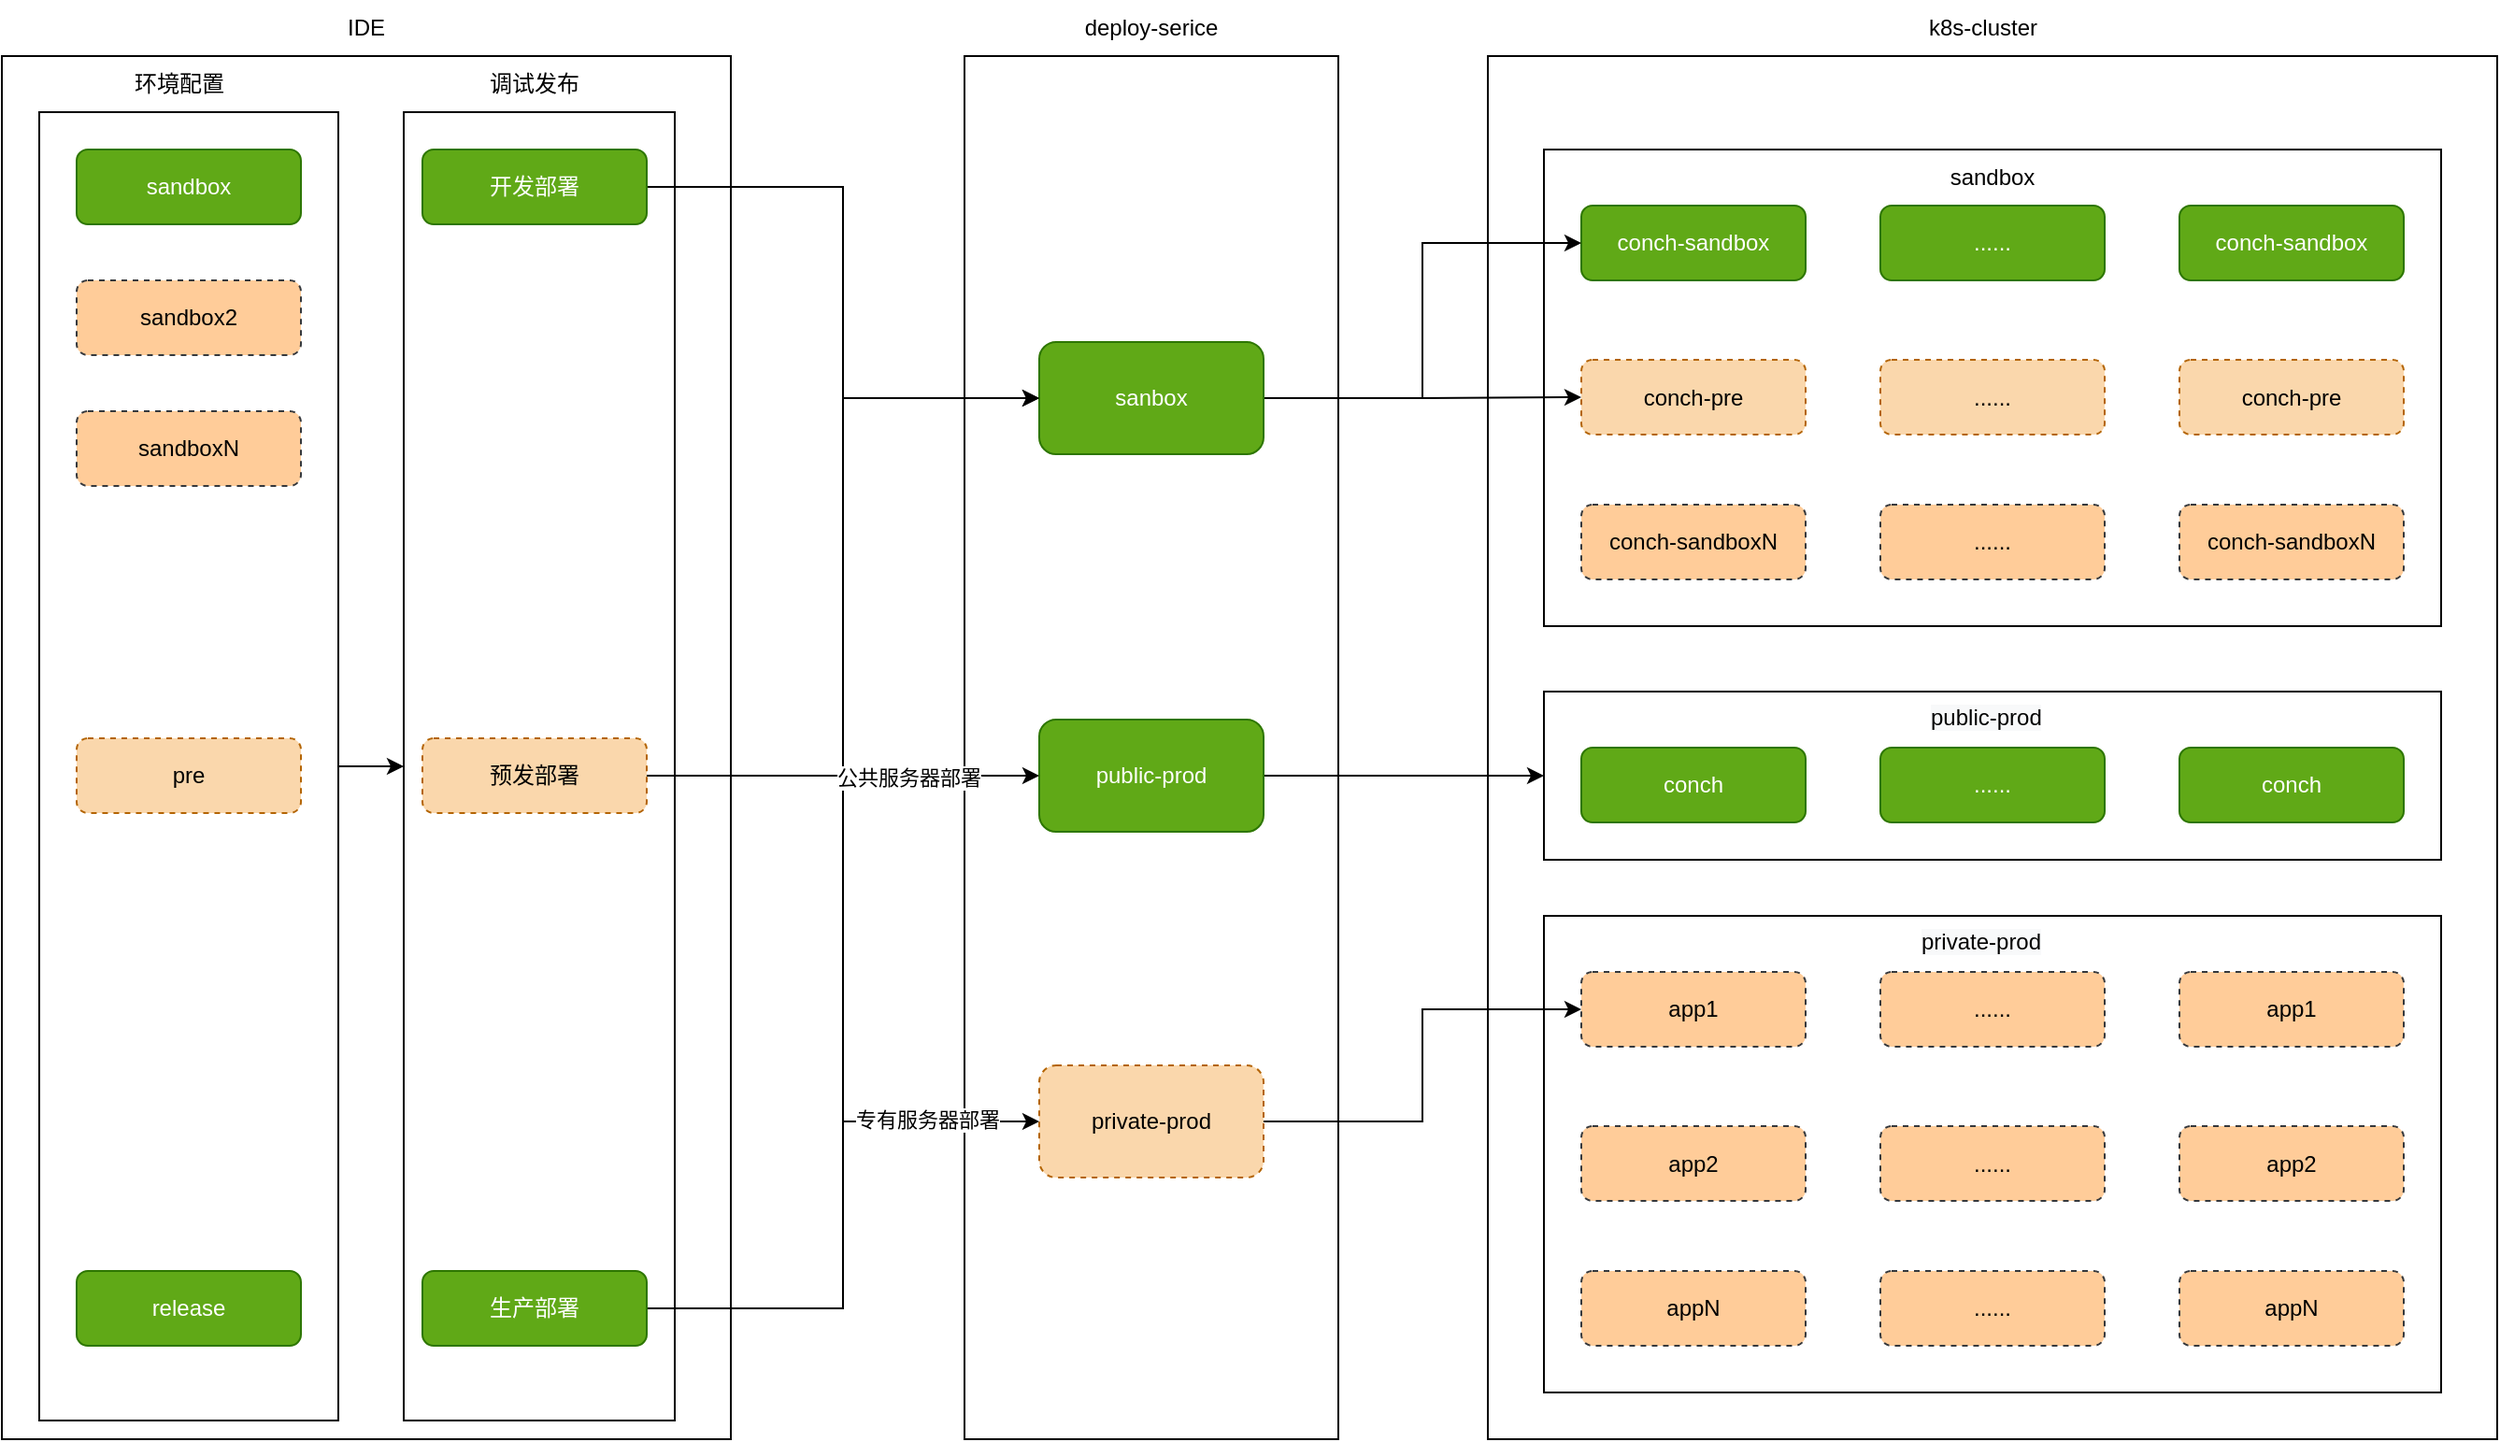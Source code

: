 <mxfile version="17.4.4" type="github">
  <diagram id="JbQxJkkLLPl125m9ytiG" name="第 1 页">
    <mxGraphModel dx="2066" dy="1154" grid="1" gridSize="10" guides="1" tooltips="1" connect="1" arrows="1" fold="1" page="1" pageScale="1" pageWidth="2339" pageHeight="3300" math="0" shadow="0">
      <root>
        <mxCell id="0" />
        <mxCell id="1" parent="0" />
        <mxCell id="aSiUqHWqFGhoxESpsvya-60" value="" style="rounded=0;whiteSpace=wrap;html=1;" vertex="1" parent="1">
          <mxGeometry x="490" y="140" width="390" height="740" as="geometry" />
        </mxCell>
        <mxCell id="aSiUqHWqFGhoxESpsvya-67" value="" style="rounded=0;whiteSpace=wrap;html=1;strokeColor=#000000;" vertex="1" parent="1">
          <mxGeometry x="705" y="170" width="145" height="700" as="geometry" />
        </mxCell>
        <mxCell id="aSiUqHWqFGhoxESpsvya-35" value="" style="rounded=0;whiteSpace=wrap;html=1;" vertex="1" parent="1">
          <mxGeometry x="1285" y="140" width="540" height="740" as="geometry" />
        </mxCell>
        <mxCell id="aSiUqHWqFGhoxESpsvya-4" value="" style="rounded=0;whiteSpace=wrap;html=1;" vertex="1" parent="1">
          <mxGeometry x="1315" y="190" width="480" height="255" as="geometry" />
        </mxCell>
        <mxCell id="aSiUqHWqFGhoxESpsvya-5" value="" style="rounded=0;whiteSpace=wrap;html=1;" vertex="1" parent="1">
          <mxGeometry x="1315" y="480" width="480" height="90" as="geometry" />
        </mxCell>
        <mxCell id="aSiUqHWqFGhoxESpsvya-7" value="conch-sandbox" style="rounded=1;whiteSpace=wrap;html=1;fillColor=#60a917;fontColor=#ffffff;strokeColor=#2D7600;" vertex="1" parent="1">
          <mxGeometry x="1335" y="220" width="120" height="40" as="geometry" />
        </mxCell>
        <mxCell id="aSiUqHWqFGhoxESpsvya-10" value="......" style="rounded=1;whiteSpace=wrap;html=1;fillColor=#60a917;fontColor=#ffffff;strokeColor=#2D7600;" vertex="1" parent="1">
          <mxGeometry x="1495" y="220" width="120" height="40" as="geometry" />
        </mxCell>
        <mxCell id="aSiUqHWqFGhoxESpsvya-11" value="conch-sandbox" style="rounded=1;whiteSpace=wrap;html=1;fillColor=#60a917;fontColor=#ffffff;strokeColor=#2D7600;" vertex="1" parent="1">
          <mxGeometry x="1655" y="220" width="120" height="40" as="geometry" />
        </mxCell>
        <mxCell id="aSiUqHWqFGhoxESpsvya-12" value="conch-pre" style="rounded=1;whiteSpace=wrap;html=1;fillColor=#fad7ac;strokeColor=#b46504;dashed=1;" vertex="1" parent="1">
          <mxGeometry x="1335" y="302.5" width="120" height="40" as="geometry" />
        </mxCell>
        <mxCell id="aSiUqHWqFGhoxESpsvya-13" value="......" style="rounded=1;whiteSpace=wrap;html=1;fillColor=#fad7ac;strokeColor=#b46504;dashed=1;" vertex="1" parent="1">
          <mxGeometry x="1495" y="302.5" width="120" height="40" as="geometry" />
        </mxCell>
        <mxCell id="aSiUqHWqFGhoxESpsvya-14" value="conch-pre" style="rounded=1;whiteSpace=wrap;html=1;fillColor=#fad7ac;strokeColor=#b46504;dashed=1;" vertex="1" parent="1">
          <mxGeometry x="1655" y="302.5" width="120" height="40" as="geometry" />
        </mxCell>
        <mxCell id="aSiUqHWqFGhoxESpsvya-15" value="conch-sandboxN" style="rounded=1;whiteSpace=wrap;html=1;fillColor=#ffcc99;strokeColor=#36393d;dashed=1;" vertex="1" parent="1">
          <mxGeometry x="1335" y="380" width="120" height="40" as="geometry" />
        </mxCell>
        <mxCell id="aSiUqHWqFGhoxESpsvya-16" value="......" style="rounded=1;whiteSpace=wrap;html=1;fillColor=#ffcc99;strokeColor=#36393d;dashed=1;" vertex="1" parent="1">
          <mxGeometry x="1495" y="380" width="120" height="40" as="geometry" />
        </mxCell>
        <mxCell id="aSiUqHWqFGhoxESpsvya-17" value="conch-sandboxN" style="rounded=1;whiteSpace=wrap;html=1;fillColor=#ffcc99;strokeColor=#36393d;dashed=1;" vertex="1" parent="1">
          <mxGeometry x="1655" y="380" width="120" height="40" as="geometry" />
        </mxCell>
        <mxCell id="aSiUqHWqFGhoxESpsvya-19" value="conch" style="rounded=1;whiteSpace=wrap;html=1;fillColor=#60a917;fontColor=#ffffff;strokeColor=#2D7600;" vertex="1" parent="1">
          <mxGeometry x="1335" y="510" width="120" height="40" as="geometry" />
        </mxCell>
        <mxCell id="aSiUqHWqFGhoxESpsvya-20" value="......" style="rounded=1;whiteSpace=wrap;html=1;fillColor=#60a917;fontColor=#ffffff;strokeColor=#2D7600;" vertex="1" parent="1">
          <mxGeometry x="1495" y="510" width="120" height="40" as="geometry" />
        </mxCell>
        <mxCell id="aSiUqHWqFGhoxESpsvya-21" value="conch" style="rounded=1;whiteSpace=wrap;html=1;fillColor=#60a917;fontColor=#ffffff;strokeColor=#2D7600;" vertex="1" parent="1">
          <mxGeometry x="1655" y="510" width="120" height="40" as="geometry" />
        </mxCell>
        <mxCell id="aSiUqHWqFGhoxESpsvya-22" value="" style="rounded=0;whiteSpace=wrap;html=1;" vertex="1" parent="1">
          <mxGeometry x="1315" y="600" width="480" height="255" as="geometry" />
        </mxCell>
        <mxCell id="aSiUqHWqFGhoxESpsvya-23" value="app1" style="rounded=1;whiteSpace=wrap;html=1;fillColor=#ffcc99;strokeColor=#36393d;dashed=1;" vertex="1" parent="1">
          <mxGeometry x="1335" y="630" width="120" height="40" as="geometry" />
        </mxCell>
        <mxCell id="aSiUqHWqFGhoxESpsvya-24" value="......" style="rounded=1;whiteSpace=wrap;html=1;fillColor=#ffcc99;strokeColor=#36393d;dashed=1;" vertex="1" parent="1">
          <mxGeometry x="1495" y="630" width="120" height="40" as="geometry" />
        </mxCell>
        <mxCell id="aSiUqHWqFGhoxESpsvya-25" value="app1" style="rounded=1;whiteSpace=wrap;html=1;fillColor=#ffcc99;strokeColor=#36393d;dashed=1;" vertex="1" parent="1">
          <mxGeometry x="1655" y="630" width="120" height="40" as="geometry" />
        </mxCell>
        <mxCell id="aSiUqHWqFGhoxESpsvya-26" value="app2" style="rounded=1;whiteSpace=wrap;html=1;fillColor=#ffcc99;strokeColor=#36393d;dashed=1;" vertex="1" parent="1">
          <mxGeometry x="1335" y="712.5" width="120" height="40" as="geometry" />
        </mxCell>
        <mxCell id="aSiUqHWqFGhoxESpsvya-27" value="......" style="rounded=1;whiteSpace=wrap;html=1;fillColor=#ffcc99;strokeColor=#36393d;dashed=1;" vertex="1" parent="1">
          <mxGeometry x="1495" y="712.5" width="120" height="40" as="geometry" />
        </mxCell>
        <mxCell id="aSiUqHWqFGhoxESpsvya-28" value="app2" style="rounded=1;whiteSpace=wrap;html=1;fillColor=#ffcc99;strokeColor=#36393d;dashed=1;" vertex="1" parent="1">
          <mxGeometry x="1655" y="712.5" width="120" height="40" as="geometry" />
        </mxCell>
        <mxCell id="aSiUqHWqFGhoxESpsvya-29" value="appN" style="rounded=1;whiteSpace=wrap;html=1;fillColor=#ffcc99;strokeColor=#36393d;dashed=1;" vertex="1" parent="1">
          <mxGeometry x="1335" y="790" width="120" height="40" as="geometry" />
        </mxCell>
        <mxCell id="aSiUqHWqFGhoxESpsvya-30" value="......" style="rounded=1;whiteSpace=wrap;html=1;fillColor=#ffcc99;strokeColor=#36393d;dashed=1;" vertex="1" parent="1">
          <mxGeometry x="1495" y="790" width="120" height="40" as="geometry" />
        </mxCell>
        <mxCell id="aSiUqHWqFGhoxESpsvya-31" value="appN" style="rounded=1;whiteSpace=wrap;html=1;fillColor=#ffcc99;strokeColor=#36393d;dashed=1;" vertex="1" parent="1">
          <mxGeometry x="1655" y="790" width="120" height="40" as="geometry" />
        </mxCell>
        <mxCell id="aSiUqHWqFGhoxESpsvya-32" value="sandbox" style="text;html=1;strokeColor=none;fillColor=none;align=center;verticalAlign=middle;whiteSpace=wrap;rounded=0;" vertex="1" parent="1">
          <mxGeometry x="1525" y="190" width="60" height="30" as="geometry" />
        </mxCell>
        <mxCell id="aSiUqHWqFGhoxESpsvya-33" value="&lt;meta charset=&quot;utf-8&quot;&gt;&lt;span style=&quot;color: rgb(0, 0, 0); font-family: helvetica; font-size: 12px; font-style: normal; font-weight: 400; letter-spacing: normal; text-align: center; text-indent: 0px; text-transform: none; word-spacing: 0px; background-color: rgb(248, 249, 250); display: inline; float: none;&quot;&gt;public-prod&lt;/span&gt;" style="text;whiteSpace=wrap;html=1;" vertex="1" parent="1">
          <mxGeometry x="1520" y="480" width="80" height="30" as="geometry" />
        </mxCell>
        <mxCell id="aSiUqHWqFGhoxESpsvya-34" value="&lt;span style=&quot;color: rgb(0 , 0 , 0) ; font-family: &amp;#34;helvetica&amp;#34; ; font-size: 12px ; font-style: normal ; font-weight: 400 ; letter-spacing: normal ; text-align: center ; text-indent: 0px ; text-transform: none ; word-spacing: 0px ; background-color: rgb(248 , 249 , 250) ; display: inline ; float: none&quot;&gt;private-prod&lt;/span&gt;" style="text;whiteSpace=wrap;html=1;" vertex="1" parent="1">
          <mxGeometry x="1515" y="600" width="80" height="30" as="geometry" />
        </mxCell>
        <mxCell id="aSiUqHWqFGhoxESpsvya-37" value="k8s-cluster" style="text;html=1;strokeColor=none;fillColor=none;align=center;verticalAlign=middle;whiteSpace=wrap;rounded=0;" vertex="1" parent="1">
          <mxGeometry x="1500" y="110" width="100" height="30" as="geometry" />
        </mxCell>
        <mxCell id="aSiUqHWqFGhoxESpsvya-38" value="" style="rounded=0;whiteSpace=wrap;html=1;" vertex="1" parent="1">
          <mxGeometry x="1005" y="140" width="200" height="740" as="geometry" />
        </mxCell>
        <mxCell id="aSiUqHWqFGhoxESpsvya-52" style="edgeStyle=orthogonalEdgeStyle;rounded=0;orthogonalLoop=1;jettySize=auto;html=1;exitX=1;exitY=0.5;exitDx=0;exitDy=0;entryX=0;entryY=0.5;entryDx=0;entryDy=0;strokeColor=#000000;strokeWidth=1;" edge="1" parent="1" source="aSiUqHWqFGhoxESpsvya-39" target="aSiUqHWqFGhoxESpsvya-7">
          <mxGeometry relative="1" as="geometry" />
        </mxCell>
        <mxCell id="aSiUqHWqFGhoxESpsvya-58" style="edgeStyle=orthogonalEdgeStyle;rounded=0;orthogonalLoop=1;jettySize=auto;html=1;exitX=1;exitY=0.5;exitDx=0;exitDy=0;strokeColor=#000000;strokeWidth=1;" edge="1" parent="1" source="aSiUqHWqFGhoxESpsvya-39" target="aSiUqHWqFGhoxESpsvya-12">
          <mxGeometry relative="1" as="geometry" />
        </mxCell>
        <mxCell id="aSiUqHWqFGhoxESpsvya-39" value="sanbox" style="rounded=1;whiteSpace=wrap;html=1;fillColor=#60a917;fontColor=#ffffff;strokeColor=#2D7600;" vertex="1" parent="1">
          <mxGeometry x="1045" y="293" width="120" height="60" as="geometry" />
        </mxCell>
        <mxCell id="aSiUqHWqFGhoxESpsvya-62" style="edgeStyle=orthogonalEdgeStyle;rounded=0;orthogonalLoop=1;jettySize=auto;html=1;exitX=1;exitY=0.5;exitDx=0;exitDy=0;strokeColor=#000000;strokeWidth=1;" edge="1" parent="1" source="aSiUqHWqFGhoxESpsvya-41" target="aSiUqHWqFGhoxESpsvya-5">
          <mxGeometry relative="1" as="geometry" />
        </mxCell>
        <mxCell id="aSiUqHWqFGhoxESpsvya-41" value="public-prod" style="rounded=1;whiteSpace=wrap;html=1;fillColor=#60a917;fontColor=#ffffff;strokeColor=#2D7600;" vertex="1" parent="1">
          <mxGeometry x="1045" y="495" width="120" height="60" as="geometry" />
        </mxCell>
        <mxCell id="aSiUqHWqFGhoxESpsvya-64" style="edgeStyle=orthogonalEdgeStyle;rounded=0;orthogonalLoop=1;jettySize=auto;html=1;exitX=1;exitY=0.5;exitDx=0;exitDy=0;entryX=0;entryY=0.5;entryDx=0;entryDy=0;strokeColor=#000000;strokeWidth=1;" edge="1" parent="1" source="aSiUqHWqFGhoxESpsvya-42" target="aSiUqHWqFGhoxESpsvya-23">
          <mxGeometry relative="1" as="geometry" />
        </mxCell>
        <mxCell id="aSiUqHWqFGhoxESpsvya-42" value="private-prod" style="rounded=1;whiteSpace=wrap;html=1;fillColor=#fad7ac;strokeColor=#b46504;dashed=1;" vertex="1" parent="1">
          <mxGeometry x="1045" y="680" width="120" height="60" as="geometry" />
        </mxCell>
        <mxCell id="aSiUqHWqFGhoxESpsvya-43" value="deploy-serice" style="text;html=1;strokeColor=none;fillColor=none;align=center;verticalAlign=middle;whiteSpace=wrap;rounded=0;" vertex="1" parent="1">
          <mxGeometry x="1055" y="110" width="100" height="30" as="geometry" />
        </mxCell>
        <mxCell id="aSiUqHWqFGhoxESpsvya-56" style="edgeStyle=orthogonalEdgeStyle;rounded=0;orthogonalLoop=1;jettySize=auto;html=1;exitX=1;exitY=0.5;exitDx=0;exitDy=0;entryX=0;entryY=0.5;entryDx=0;entryDy=0;fillColor=#60a917;strokeColor=#000000;strokeWidth=1;" edge="1" parent="1" source="aSiUqHWqFGhoxESpsvya-50" target="aSiUqHWqFGhoxESpsvya-39">
          <mxGeometry relative="1" as="geometry" />
        </mxCell>
        <mxCell id="aSiUqHWqFGhoxESpsvya-50" value="开发部署" style="rounded=1;whiteSpace=wrap;html=1;fillColor=#60a917;fontColor=#ffffff;strokeColor=#2D7600;" vertex="1" parent="1">
          <mxGeometry x="715" y="190" width="120" height="40" as="geometry" />
        </mxCell>
        <mxCell id="aSiUqHWqFGhoxESpsvya-57" style="edgeStyle=orthogonalEdgeStyle;rounded=0;orthogonalLoop=1;jettySize=auto;html=1;exitX=1;exitY=0.5;exitDx=0;exitDy=0;entryX=0;entryY=0.5;entryDx=0;entryDy=0;strokeColor=#000000;strokeWidth=1;" edge="1" parent="1" source="aSiUqHWqFGhoxESpsvya-53" target="aSiUqHWqFGhoxESpsvya-39">
          <mxGeometry relative="1" as="geometry" />
        </mxCell>
        <mxCell id="aSiUqHWqFGhoxESpsvya-53" value="预发部署" style="rounded=1;whiteSpace=wrap;html=1;fillColor=#fad7ac;strokeColor=#b46504;dashed=1;" vertex="1" parent="1">
          <mxGeometry x="715" y="505" width="120" height="40" as="geometry" />
        </mxCell>
        <mxCell id="aSiUqHWqFGhoxESpsvya-59" style="edgeStyle=orthogonalEdgeStyle;rounded=0;orthogonalLoop=1;jettySize=auto;html=1;exitX=1;exitY=0.5;exitDx=0;exitDy=0;entryX=0;entryY=0.5;entryDx=0;entryDy=0;strokeColor=#000000;strokeWidth=1;" edge="1" parent="1" source="aSiUqHWqFGhoxESpsvya-54" target="aSiUqHWqFGhoxESpsvya-41">
          <mxGeometry relative="1" as="geometry" />
        </mxCell>
        <mxCell id="aSiUqHWqFGhoxESpsvya-66" value="公共服务器部署" style="edgeLabel;html=1;align=center;verticalAlign=middle;resizable=0;points=[];" vertex="1" connectable="0" parent="aSiUqHWqFGhoxESpsvya-59">
          <mxGeometry x="0.717" relative="1" as="geometry">
            <mxPoint y="1" as="offset" />
          </mxGeometry>
        </mxCell>
        <mxCell id="aSiUqHWqFGhoxESpsvya-63" style="edgeStyle=orthogonalEdgeStyle;rounded=0;orthogonalLoop=1;jettySize=auto;html=1;exitX=1;exitY=0.5;exitDx=0;exitDy=0;entryX=0;entryY=0.5;entryDx=0;entryDy=0;strokeColor=#000000;strokeWidth=1;" edge="1" parent="1" source="aSiUqHWqFGhoxESpsvya-54" target="aSiUqHWqFGhoxESpsvya-42">
          <mxGeometry relative="1" as="geometry" />
        </mxCell>
        <mxCell id="aSiUqHWqFGhoxESpsvya-65" value="专有服务器部署" style="edgeLabel;html=1;align=center;verticalAlign=middle;resizable=0;points=[];" vertex="1" connectable="0" parent="aSiUqHWqFGhoxESpsvya-63">
          <mxGeometry x="0.613" y="2" relative="1" as="geometry">
            <mxPoint y="1" as="offset" />
          </mxGeometry>
        </mxCell>
        <mxCell id="aSiUqHWqFGhoxESpsvya-54" value="生产部署" style="rounded=1;whiteSpace=wrap;html=1;fillColor=#60a917;fontColor=#ffffff;strokeColor=#2D7600;" vertex="1" parent="1">
          <mxGeometry x="715" y="790" width="120" height="40" as="geometry" />
        </mxCell>
        <mxCell id="aSiUqHWqFGhoxESpsvya-61" value="IDE" style="text;html=1;strokeColor=none;fillColor=none;align=center;verticalAlign=middle;whiteSpace=wrap;rounded=0;" vertex="1" parent="1">
          <mxGeometry x="635" y="110" width="100" height="30" as="geometry" />
        </mxCell>
        <mxCell id="aSiUqHWqFGhoxESpsvya-80" style="edgeStyle=orthogonalEdgeStyle;rounded=0;orthogonalLoop=1;jettySize=auto;html=1;exitX=1;exitY=0.5;exitDx=0;exitDy=0;entryX=0;entryY=0.5;entryDx=0;entryDy=0;strokeColor=#000000;strokeWidth=1;" edge="1" parent="1" source="aSiUqHWqFGhoxESpsvya-68" target="aSiUqHWqFGhoxESpsvya-67">
          <mxGeometry relative="1" as="geometry" />
        </mxCell>
        <mxCell id="aSiUqHWqFGhoxESpsvya-68" value="" style="rounded=0;whiteSpace=wrap;html=1;strokeColor=#000000;" vertex="1" parent="1">
          <mxGeometry x="510" y="170" width="160" height="700" as="geometry" />
        </mxCell>
        <mxCell id="aSiUqHWqFGhoxESpsvya-69" value="sandbox" style="rounded=1;whiteSpace=wrap;html=1;fillColor=#60a917;fontColor=#ffffff;strokeColor=#2D7600;" vertex="1" parent="1">
          <mxGeometry x="530" y="190" width="120" height="40" as="geometry" />
        </mxCell>
        <mxCell id="aSiUqHWqFGhoxESpsvya-70" value="sandbox2" style="rounded=1;whiteSpace=wrap;html=1;dashed=1;fillColor=#ffcc99;strokeColor=#36393d;" vertex="1" parent="1">
          <mxGeometry x="530" y="260" width="120" height="40" as="geometry" />
        </mxCell>
        <mxCell id="aSiUqHWqFGhoxESpsvya-72" value="sandboxN" style="rounded=1;whiteSpace=wrap;html=1;dashed=1;fillColor=#ffcc99;strokeColor=#36393d;" vertex="1" parent="1">
          <mxGeometry x="530" y="330" width="120" height="40" as="geometry" />
        </mxCell>
        <mxCell id="aSiUqHWqFGhoxESpsvya-73" value="环境配置" style="text;html=1;strokeColor=none;fillColor=none;align=center;verticalAlign=middle;whiteSpace=wrap;rounded=0;" vertex="1" parent="1">
          <mxGeometry x="555" y="140" width="60" height="30" as="geometry" />
        </mxCell>
        <mxCell id="aSiUqHWqFGhoxESpsvya-74" value="调试发布" style="text;html=1;strokeColor=none;fillColor=none;align=center;verticalAlign=middle;whiteSpace=wrap;rounded=0;" vertex="1" parent="1">
          <mxGeometry x="745" y="140" width="60" height="30" as="geometry" />
        </mxCell>
        <mxCell id="aSiUqHWqFGhoxESpsvya-75" value="pre" style="rounded=1;whiteSpace=wrap;html=1;fillColor=#fad7ac;strokeColor=#b46504;dashed=1;" vertex="1" parent="1">
          <mxGeometry x="530" y="505" width="120" height="40" as="geometry" />
        </mxCell>
        <mxCell id="aSiUqHWqFGhoxESpsvya-76" value="release" style="rounded=1;whiteSpace=wrap;html=1;fillColor=#60a917;fontColor=#ffffff;strokeColor=#2D7600;" vertex="1" parent="1">
          <mxGeometry x="530" y="790" width="120" height="40" as="geometry" />
        </mxCell>
      </root>
    </mxGraphModel>
  </diagram>
</mxfile>
